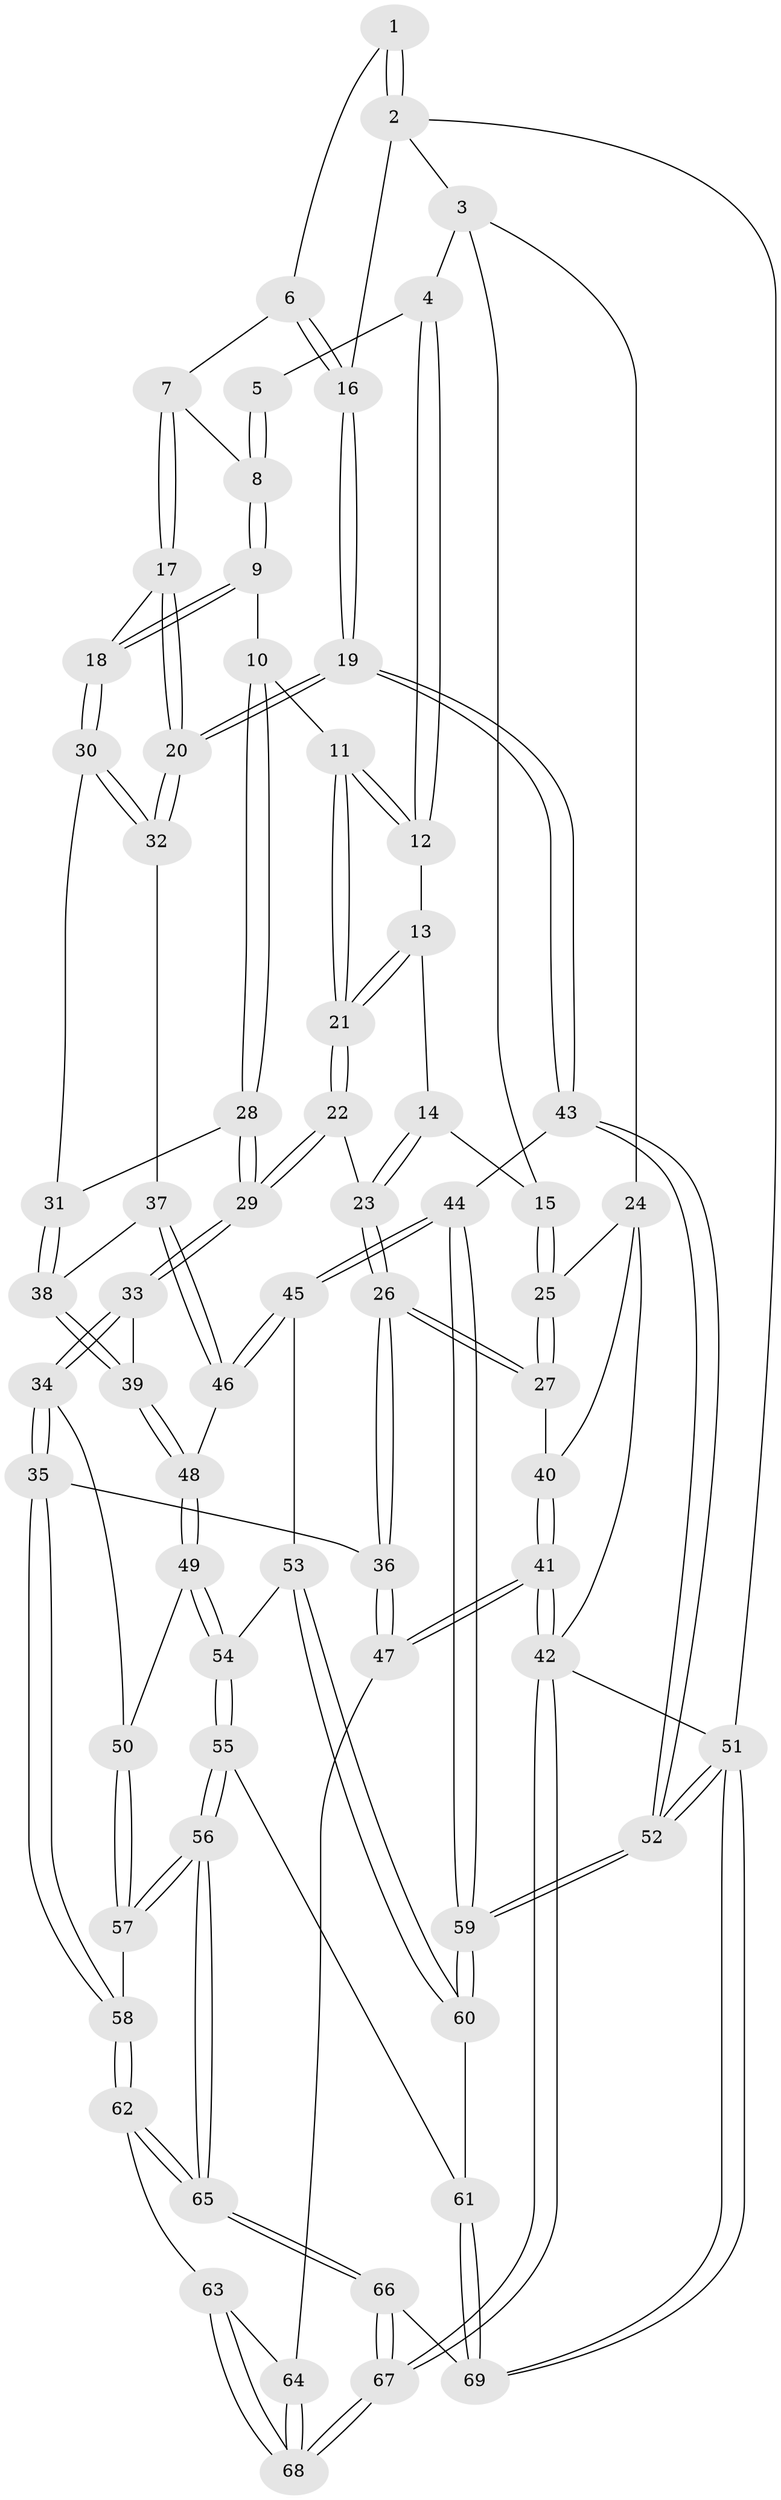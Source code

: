 // coarse degree distribution, {4: 0.55, 7: 0.025, 3: 0.175, 2: 0.025, 5: 0.15, 6: 0.075}
// Generated by graph-tools (version 1.1) at 2025/42/03/06/25 10:42:30]
// undirected, 69 vertices, 169 edges
graph export_dot {
graph [start="1"]
  node [color=gray90,style=filled];
  1 [pos="+0.7742064509744506+0"];
  2 [pos="+1+0"];
  3 [pos="+0.3309395879914318+0"];
  4 [pos="+0.6729803300966949+0"];
  5 [pos="+0.7364933355765255+0"];
  6 [pos="+0.944254344137576+0.13722796883181737"];
  7 [pos="+0.934154388880043+0.1476594232299919"];
  8 [pos="+0.7869967404980257+0.08679491006909536"];
  9 [pos="+0.7804640976075103+0.20702962067691372"];
  10 [pos="+0.721037500652408+0.22258247317904215"];
  11 [pos="+0.6320096995247302+0.17014384092126292"];
  12 [pos="+0.6238807674903157+0.15452456118218416"];
  13 [pos="+0.45653424301354056+0.16061592054842014"];
  14 [pos="+0.41188208897583206+0.15125365073083802"];
  15 [pos="+0.283446110148884+0.048173592336129514"];
  16 [pos="+1+0.061579824545271784"];
  17 [pos="+0.9157605264398957+0.17741685353613723"];
  18 [pos="+0.8266791451831579+0.22831501521299483"];
  19 [pos="+1+0.4376288756897819"];
  20 [pos="+1+0.39441686430967565"];
  21 [pos="+0.5692952506643724+0.2797789926566968"];
  22 [pos="+0.5609805148856716+0.34015125505174043"];
  23 [pos="+0.4701972110642342+0.3437935734463814"];
  24 [pos="+0+0.19515009384563256"];
  25 [pos="+0.23623595466027397+0.10915282496632607"];
  26 [pos="+0.2712838742262545+0.5196073381198228"];
  27 [pos="+0.22803032115736224+0.3903917606776988"];
  28 [pos="+0.6747852831551635+0.382815101485842"];
  29 [pos="+0.6507860060129711+0.40645810564980533"];
  30 [pos="+0.8636901542310714+0.3420766537206933"];
  31 [pos="+0.8280775998400951+0.35700609860303956"];
  32 [pos="+0.9558349426722142+0.3938065657209458"];
  33 [pos="+0.6521703461269276+0.4475236308343728"];
  34 [pos="+0.49182389175390584+0.608022990462387"];
  35 [pos="+0.3849271115828366+0.6476322941803438"];
  36 [pos="+0.2676982171142798+0.5810566952135524"];
  37 [pos="+0.8813432039756322+0.47029399316483217"];
  38 [pos="+0.7755110798673582+0.5179204268258274"];
  39 [pos="+0.760355527756579+0.5285124251329596"];
  40 [pos="+0+0.27125136578890047"];
  41 [pos="+0+0.7291222028232562"];
  42 [pos="+0+1"];
  43 [pos="+1+0.6368727669359515"];
  44 [pos="+0.9836327879657825+0.6664907661159619"];
  45 [pos="+0.9767865168078878+0.6667511570593239"];
  46 [pos="+0.9101848524401857+0.6200912887985722"];
  47 [pos="+0.0031119894211992316+0.7107926343112251"];
  48 [pos="+0.7703476729528754+0.5727352625425747"];
  49 [pos="+0.7255247086466188+0.6688916150595298"];
  50 [pos="+0.6978231714935298+0.6710910611080635"];
  51 [pos="+1+1"];
  52 [pos="+1+1"];
  53 [pos="+0.9008409924388876+0.7185485551251226"];
  54 [pos="+0.766842750601374+0.7280207238621281"];
  55 [pos="+0.7459568511170123+0.8526971798801802"];
  56 [pos="+0.6560908877035372+0.8701820018614773"];
  57 [pos="+0.6129295966928813+0.8073684203385642"];
  58 [pos="+0.3962962292704486+0.6758218292001996"];
  59 [pos="+0.9110835857243567+0.903774063991371"];
  60 [pos="+0.8654490404386431+0.8769147223975887"];
  61 [pos="+0.7818435827636984+0.8767658674140041"];
  62 [pos="+0.4038192369102422+0.8156008596081952"];
  63 [pos="+0.34289372837403526+0.8783303751965392"];
  64 [pos="+0.22745765487272437+0.9260484719928511"];
  65 [pos="+0.5346511348197982+1"];
  66 [pos="+0.5322502991592032+1"];
  67 [pos="+0.2908557444162881+1"];
  68 [pos="+0.2758961221742407+1"];
  69 [pos="+0.7677018578655053+1"];
  1 -- 2;
  1 -- 2;
  1 -- 6;
  2 -- 3;
  2 -- 16;
  2 -- 51;
  3 -- 4;
  3 -- 15;
  3 -- 24;
  4 -- 5;
  4 -- 12;
  4 -- 12;
  5 -- 8;
  5 -- 8;
  6 -- 7;
  6 -- 16;
  6 -- 16;
  7 -- 8;
  7 -- 17;
  7 -- 17;
  8 -- 9;
  8 -- 9;
  9 -- 10;
  9 -- 18;
  9 -- 18;
  10 -- 11;
  10 -- 28;
  10 -- 28;
  11 -- 12;
  11 -- 12;
  11 -- 21;
  11 -- 21;
  12 -- 13;
  13 -- 14;
  13 -- 21;
  13 -- 21;
  14 -- 15;
  14 -- 23;
  14 -- 23;
  15 -- 25;
  15 -- 25;
  16 -- 19;
  16 -- 19;
  17 -- 18;
  17 -- 20;
  17 -- 20;
  18 -- 30;
  18 -- 30;
  19 -- 20;
  19 -- 20;
  19 -- 43;
  19 -- 43;
  20 -- 32;
  20 -- 32;
  21 -- 22;
  21 -- 22;
  22 -- 23;
  22 -- 29;
  22 -- 29;
  23 -- 26;
  23 -- 26;
  24 -- 25;
  24 -- 40;
  24 -- 42;
  25 -- 27;
  25 -- 27;
  26 -- 27;
  26 -- 27;
  26 -- 36;
  26 -- 36;
  27 -- 40;
  28 -- 29;
  28 -- 29;
  28 -- 31;
  29 -- 33;
  29 -- 33;
  30 -- 31;
  30 -- 32;
  30 -- 32;
  31 -- 38;
  31 -- 38;
  32 -- 37;
  33 -- 34;
  33 -- 34;
  33 -- 39;
  34 -- 35;
  34 -- 35;
  34 -- 50;
  35 -- 36;
  35 -- 58;
  35 -- 58;
  36 -- 47;
  36 -- 47;
  37 -- 38;
  37 -- 46;
  37 -- 46;
  38 -- 39;
  38 -- 39;
  39 -- 48;
  39 -- 48;
  40 -- 41;
  40 -- 41;
  41 -- 42;
  41 -- 42;
  41 -- 47;
  41 -- 47;
  42 -- 67;
  42 -- 67;
  42 -- 51;
  43 -- 44;
  43 -- 52;
  43 -- 52;
  44 -- 45;
  44 -- 45;
  44 -- 59;
  44 -- 59;
  45 -- 46;
  45 -- 46;
  45 -- 53;
  46 -- 48;
  47 -- 64;
  48 -- 49;
  48 -- 49;
  49 -- 50;
  49 -- 54;
  49 -- 54;
  50 -- 57;
  50 -- 57;
  51 -- 52;
  51 -- 52;
  51 -- 69;
  51 -- 69;
  52 -- 59;
  52 -- 59;
  53 -- 54;
  53 -- 60;
  53 -- 60;
  54 -- 55;
  54 -- 55;
  55 -- 56;
  55 -- 56;
  55 -- 61;
  56 -- 57;
  56 -- 57;
  56 -- 65;
  56 -- 65;
  57 -- 58;
  58 -- 62;
  58 -- 62;
  59 -- 60;
  59 -- 60;
  60 -- 61;
  61 -- 69;
  61 -- 69;
  62 -- 63;
  62 -- 65;
  62 -- 65;
  63 -- 64;
  63 -- 68;
  63 -- 68;
  64 -- 68;
  64 -- 68;
  65 -- 66;
  65 -- 66;
  66 -- 67;
  66 -- 67;
  66 -- 69;
  67 -- 68;
  67 -- 68;
}
